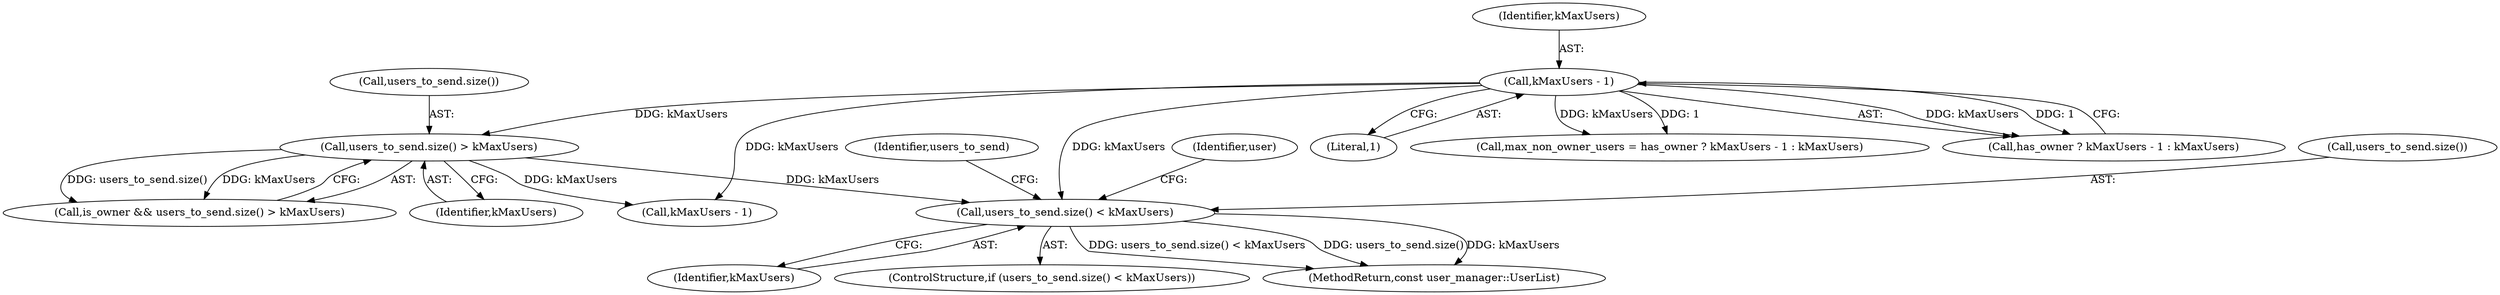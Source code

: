 digraph "0_Chrome_c66b1fc49870c514b1c1e8b53498153176d7ec2b_5@API" {
"1000181" [label="(Call,users_to_send.size() < kMaxUsers)"];
"1000160" [label="(Call,users_to_send.size() > kMaxUsers)"];
"1000115" [label="(Call,kMaxUsers - 1)"];
"1000158" [label="(Call,is_owner && users_to_send.size() > kMaxUsers)"];
"1000186" [label="(Identifier,user)"];
"1000183" [label="(Identifier,kMaxUsers)"];
"1000117" [label="(Literal,1)"];
"1000111" [label="(Call,max_non_owner_users = has_owner ? kMaxUsers - 1 : kMaxUsers)"];
"1000113" [label="(Call,has_owner ? kMaxUsers - 1 : kMaxUsers)"];
"1000180" [label="(ControlStructure,if (users_to_send.size() < kMaxUsers))"];
"1000115" [label="(Call,kMaxUsers - 1)"];
"1000182" [label="(Call,users_to_send.size())"];
"1000161" [label="(Call,users_to_send.size())"];
"1000116" [label="(Identifier,kMaxUsers)"];
"1000160" [label="(Call,users_to_send.size() > kMaxUsers)"];
"1000189" [label="(MethodReturn,const user_manager::UserList)"];
"1000181" [label="(Call,users_to_send.size() < kMaxUsers)"];
"1000167" [label="(Call,kMaxUsers - 1)"];
"1000188" [label="(Identifier,users_to_send)"];
"1000162" [label="(Identifier,kMaxUsers)"];
"1000181" -> "1000180"  [label="AST: "];
"1000181" -> "1000183"  [label="CFG: "];
"1000182" -> "1000181"  [label="AST: "];
"1000183" -> "1000181"  [label="AST: "];
"1000186" -> "1000181"  [label="CFG: "];
"1000188" -> "1000181"  [label="CFG: "];
"1000181" -> "1000189"  [label="DDG: users_to_send.size() < kMaxUsers"];
"1000181" -> "1000189"  [label="DDG: users_to_send.size()"];
"1000181" -> "1000189"  [label="DDG: kMaxUsers"];
"1000160" -> "1000181"  [label="DDG: kMaxUsers"];
"1000115" -> "1000181"  [label="DDG: kMaxUsers"];
"1000160" -> "1000158"  [label="AST: "];
"1000160" -> "1000162"  [label="CFG: "];
"1000161" -> "1000160"  [label="AST: "];
"1000162" -> "1000160"  [label="AST: "];
"1000158" -> "1000160"  [label="CFG: "];
"1000160" -> "1000158"  [label="DDG: users_to_send.size()"];
"1000160" -> "1000158"  [label="DDG: kMaxUsers"];
"1000115" -> "1000160"  [label="DDG: kMaxUsers"];
"1000160" -> "1000167"  [label="DDG: kMaxUsers"];
"1000115" -> "1000113"  [label="AST: "];
"1000115" -> "1000117"  [label="CFG: "];
"1000116" -> "1000115"  [label="AST: "];
"1000117" -> "1000115"  [label="AST: "];
"1000113" -> "1000115"  [label="CFG: "];
"1000115" -> "1000111"  [label="DDG: kMaxUsers"];
"1000115" -> "1000111"  [label="DDG: 1"];
"1000115" -> "1000113"  [label="DDG: kMaxUsers"];
"1000115" -> "1000113"  [label="DDG: 1"];
"1000115" -> "1000167"  [label="DDG: kMaxUsers"];
}
